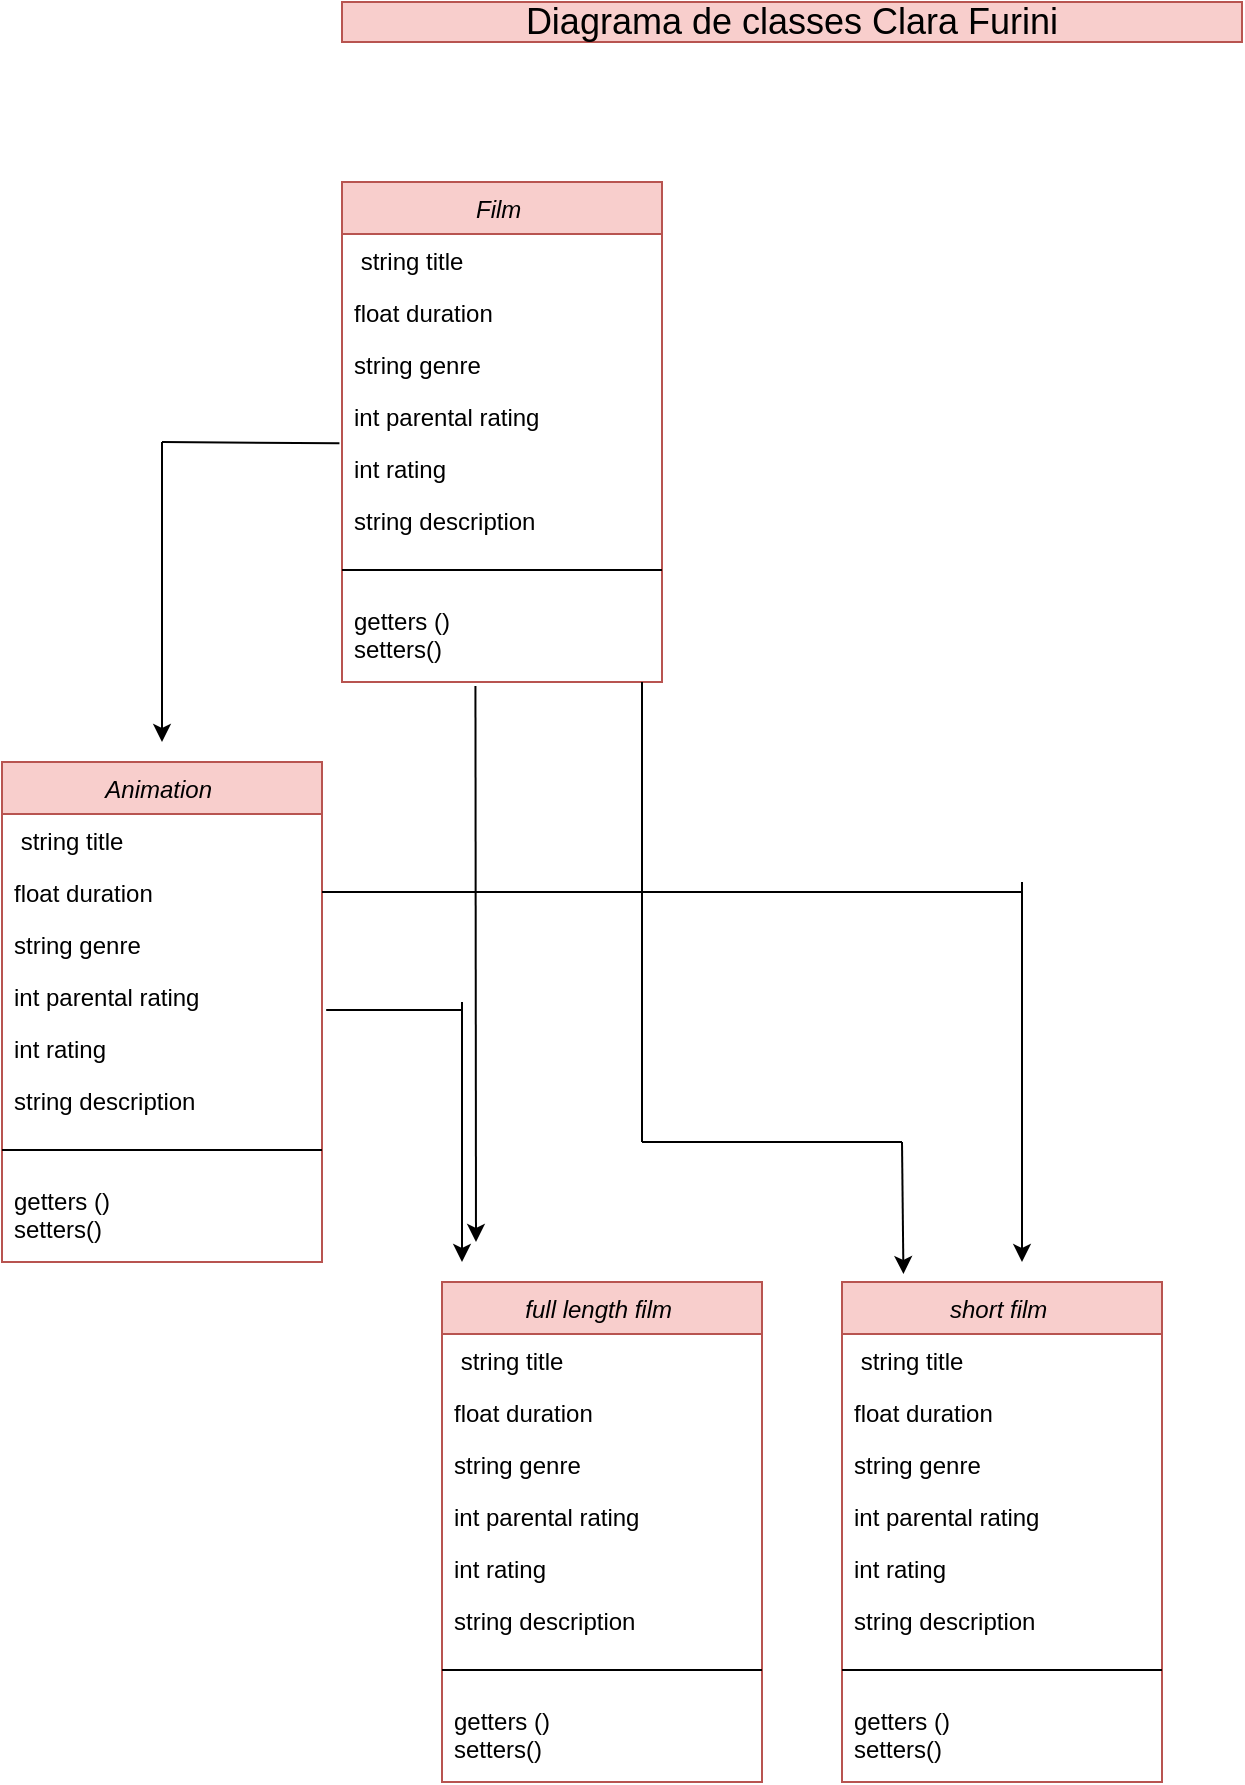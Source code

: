 <mxfile version="14.8.6" type="github"><diagram id="C5RBs43oDa-KdzZeNtuy" name="Page-1"><mxGraphModel dx="782" dy="468" grid="1" gridSize="10" guides="1" tooltips="1" connect="1" arrows="1" fold="1" page="1" pageScale="1" pageWidth="827" pageHeight="1169" math="0" shadow="0"><root><mxCell id="WIyWlLk6GJQsqaUBKTNV-0"/><mxCell id="WIyWlLk6GJQsqaUBKTNV-1" parent="WIyWlLk6GJQsqaUBKTNV-0"/><mxCell id="zkfFHV4jXpPFQw0GAbJ--0" value="Film " style="swimlane;fontStyle=2;align=center;verticalAlign=top;childLayout=stackLayout;horizontal=1;startSize=26;horizontalStack=0;resizeParent=1;resizeLast=0;collapsible=1;marginBottom=0;rounded=0;shadow=0;strokeWidth=1;fillColor=#f8cecc;strokeColor=#b85450;" parent="WIyWlLk6GJQsqaUBKTNV-1" vertex="1"><mxGeometry x="220" y="120" width="160" height="250" as="geometry"><mxRectangle x="230" y="140" width="160" height="26" as="alternateBounds"/></mxGeometry></mxCell><mxCell id="zkfFHV4jXpPFQw0GAbJ--1" value=" string title" style="text;align=left;verticalAlign=top;spacingLeft=4;spacingRight=4;overflow=hidden;rotatable=0;points=[[0,0.5],[1,0.5]];portConstraint=eastwest;" parent="zkfFHV4jXpPFQw0GAbJ--0" vertex="1"><mxGeometry y="26" width="160" height="26" as="geometry"/></mxCell><mxCell id="zkfFHV4jXpPFQw0GAbJ--2" value="float duration" style="text;align=left;verticalAlign=top;spacingLeft=4;spacingRight=4;overflow=hidden;rotatable=0;points=[[0,0.5],[1,0.5]];portConstraint=eastwest;rounded=0;shadow=0;html=0;" parent="zkfFHV4jXpPFQw0GAbJ--0" vertex="1"><mxGeometry y="52" width="160" height="26" as="geometry"/></mxCell><mxCell id="zkfFHV4jXpPFQw0GAbJ--3" value="string genre" style="text;align=left;verticalAlign=top;spacingLeft=4;spacingRight=4;overflow=hidden;rotatable=0;points=[[0,0.5],[1,0.5]];portConstraint=eastwest;rounded=0;shadow=0;html=0;" parent="zkfFHV4jXpPFQw0GAbJ--0" vertex="1"><mxGeometry y="78" width="160" height="26" as="geometry"/></mxCell><mxCell id="OQ8U_3cTT62c1MH7MGvA-2" value="int parental rating" style="text;align=left;verticalAlign=top;spacingLeft=4;spacingRight=4;overflow=hidden;rotatable=0;points=[[0,0.5],[1,0.5]];portConstraint=eastwest;rounded=0;shadow=0;html=0;" vertex="1" parent="zkfFHV4jXpPFQw0GAbJ--0"><mxGeometry y="104" width="160" height="26" as="geometry"/></mxCell><mxCell id="OQ8U_3cTT62c1MH7MGvA-3" value="int rating" style="text;align=left;verticalAlign=top;spacingLeft=4;spacingRight=4;overflow=hidden;rotatable=0;points=[[0,0.5],[1,0.5]];portConstraint=eastwest;rounded=0;shadow=0;html=0;" vertex="1" parent="zkfFHV4jXpPFQw0GAbJ--0"><mxGeometry y="130" width="160" height="26" as="geometry"/></mxCell><mxCell id="OQ8U_3cTT62c1MH7MGvA-4" value="string description" style="text;align=left;verticalAlign=top;spacingLeft=4;spacingRight=4;overflow=hidden;rotatable=0;points=[[0,0.5],[1,0.5]];portConstraint=eastwest;rounded=0;shadow=0;html=0;" vertex="1" parent="zkfFHV4jXpPFQw0GAbJ--0"><mxGeometry y="156" width="160" height="26" as="geometry"/></mxCell><mxCell id="zkfFHV4jXpPFQw0GAbJ--4" value="" style="line;html=1;strokeWidth=1;align=left;verticalAlign=middle;spacingTop=-1;spacingLeft=3;spacingRight=3;rotatable=0;labelPosition=right;points=[];portConstraint=eastwest;" parent="zkfFHV4jXpPFQw0GAbJ--0" vertex="1"><mxGeometry y="182" width="160" height="24" as="geometry"/></mxCell><mxCell id="zkfFHV4jXpPFQw0GAbJ--5" value="getters ()&#10;setters()" style="text;align=left;verticalAlign=top;spacingLeft=4;spacingRight=4;overflow=hidden;rotatable=0;points=[[0,0.5],[1,0.5]];portConstraint=eastwest;" parent="zkfFHV4jXpPFQw0GAbJ--0" vertex="1"><mxGeometry y="206" width="160" height="40" as="geometry"/></mxCell><mxCell id="OQ8U_3cTT62c1MH7MGvA-0" value="&lt;font style=&quot;font-size: 18px&quot;&gt;Diagrama de classes Clara Furini&lt;/font&gt;" style="text;html=1;strokeColor=#b85450;fillColor=#f8cecc;align=center;verticalAlign=middle;whiteSpace=wrap;rounded=0;" vertex="1" parent="WIyWlLk6GJQsqaUBKTNV-1"><mxGeometry x="220" y="30" width="450" height="20" as="geometry"/></mxCell><mxCell id="OQ8U_3cTT62c1MH7MGvA-14" value="Animation " style="swimlane;fontStyle=2;align=center;verticalAlign=top;childLayout=stackLayout;horizontal=1;startSize=26;horizontalStack=0;resizeParent=1;resizeLast=0;collapsible=1;marginBottom=0;rounded=0;shadow=0;strokeWidth=1;fillColor=#f8cecc;strokeColor=#b85450;" vertex="1" parent="WIyWlLk6GJQsqaUBKTNV-1"><mxGeometry x="50" y="410" width="160" height="250" as="geometry"><mxRectangle x="230" y="140" width="160" height="26" as="alternateBounds"/></mxGeometry></mxCell><mxCell id="OQ8U_3cTT62c1MH7MGvA-15" value=" string title" style="text;align=left;verticalAlign=top;spacingLeft=4;spacingRight=4;overflow=hidden;rotatable=0;points=[[0,0.5],[1,0.5]];portConstraint=eastwest;" vertex="1" parent="OQ8U_3cTT62c1MH7MGvA-14"><mxGeometry y="26" width="160" height="26" as="geometry"/></mxCell><mxCell id="OQ8U_3cTT62c1MH7MGvA-16" value="float duration" style="text;align=left;verticalAlign=top;spacingLeft=4;spacingRight=4;overflow=hidden;rotatable=0;points=[[0,0.5],[1,0.5]];portConstraint=eastwest;rounded=0;shadow=0;html=0;" vertex="1" parent="OQ8U_3cTT62c1MH7MGvA-14"><mxGeometry y="52" width="160" height="26" as="geometry"/></mxCell><mxCell id="OQ8U_3cTT62c1MH7MGvA-17" value="string genre" style="text;align=left;verticalAlign=top;spacingLeft=4;spacingRight=4;overflow=hidden;rotatable=0;points=[[0,0.5],[1,0.5]];portConstraint=eastwest;rounded=0;shadow=0;html=0;" vertex="1" parent="OQ8U_3cTT62c1MH7MGvA-14"><mxGeometry y="78" width="160" height="26" as="geometry"/></mxCell><mxCell id="OQ8U_3cTT62c1MH7MGvA-18" value="int parental rating" style="text;align=left;verticalAlign=top;spacingLeft=4;spacingRight=4;overflow=hidden;rotatable=0;points=[[0,0.5],[1,0.5]];portConstraint=eastwest;rounded=0;shadow=0;html=0;" vertex="1" parent="OQ8U_3cTT62c1MH7MGvA-14"><mxGeometry y="104" width="160" height="26" as="geometry"/></mxCell><mxCell id="OQ8U_3cTT62c1MH7MGvA-19" value="int rating" style="text;align=left;verticalAlign=top;spacingLeft=4;spacingRight=4;overflow=hidden;rotatable=0;points=[[0,0.5],[1,0.5]];portConstraint=eastwest;rounded=0;shadow=0;html=0;" vertex="1" parent="OQ8U_3cTT62c1MH7MGvA-14"><mxGeometry y="130" width="160" height="26" as="geometry"/></mxCell><mxCell id="OQ8U_3cTT62c1MH7MGvA-20" value="string description" style="text;align=left;verticalAlign=top;spacingLeft=4;spacingRight=4;overflow=hidden;rotatable=0;points=[[0,0.5],[1,0.5]];portConstraint=eastwest;rounded=0;shadow=0;html=0;" vertex="1" parent="OQ8U_3cTT62c1MH7MGvA-14"><mxGeometry y="156" width="160" height="26" as="geometry"/></mxCell><mxCell id="OQ8U_3cTT62c1MH7MGvA-21" value="" style="line;html=1;strokeWidth=1;align=left;verticalAlign=middle;spacingTop=-1;spacingLeft=3;spacingRight=3;rotatable=0;labelPosition=right;points=[];portConstraint=eastwest;" vertex="1" parent="OQ8U_3cTT62c1MH7MGvA-14"><mxGeometry y="182" width="160" height="24" as="geometry"/></mxCell><mxCell id="OQ8U_3cTT62c1MH7MGvA-22" value="getters ()&#10;setters()" style="text;align=left;verticalAlign=top;spacingLeft=4;spacingRight=4;overflow=hidden;rotatable=0;points=[[0,0.5],[1,0.5]];portConstraint=eastwest;" vertex="1" parent="OQ8U_3cTT62c1MH7MGvA-14"><mxGeometry y="206" width="160" height="40" as="geometry"/></mxCell><mxCell id="OQ8U_3cTT62c1MH7MGvA-23" value="full length film " style="swimlane;fontStyle=2;align=center;verticalAlign=top;childLayout=stackLayout;horizontal=1;startSize=26;horizontalStack=0;resizeParent=1;resizeLast=0;collapsible=1;marginBottom=0;rounded=0;shadow=0;strokeWidth=1;fillColor=#f8cecc;strokeColor=#b85450;" vertex="1" parent="WIyWlLk6GJQsqaUBKTNV-1"><mxGeometry x="270" y="670" width="160" height="250" as="geometry"><mxRectangle x="230" y="140" width="160" height="26" as="alternateBounds"/></mxGeometry></mxCell><mxCell id="OQ8U_3cTT62c1MH7MGvA-24" value=" string title" style="text;align=left;verticalAlign=top;spacingLeft=4;spacingRight=4;overflow=hidden;rotatable=0;points=[[0,0.5],[1,0.5]];portConstraint=eastwest;" vertex="1" parent="OQ8U_3cTT62c1MH7MGvA-23"><mxGeometry y="26" width="160" height="26" as="geometry"/></mxCell><mxCell id="OQ8U_3cTT62c1MH7MGvA-25" value="float duration" style="text;align=left;verticalAlign=top;spacingLeft=4;spacingRight=4;overflow=hidden;rotatable=0;points=[[0,0.5],[1,0.5]];portConstraint=eastwest;rounded=0;shadow=0;html=0;" vertex="1" parent="OQ8U_3cTT62c1MH7MGvA-23"><mxGeometry y="52" width="160" height="26" as="geometry"/></mxCell><mxCell id="OQ8U_3cTT62c1MH7MGvA-26" value="string genre" style="text;align=left;verticalAlign=top;spacingLeft=4;spacingRight=4;overflow=hidden;rotatable=0;points=[[0,0.5],[1,0.5]];portConstraint=eastwest;rounded=0;shadow=0;html=0;" vertex="1" parent="OQ8U_3cTT62c1MH7MGvA-23"><mxGeometry y="78" width="160" height="26" as="geometry"/></mxCell><mxCell id="OQ8U_3cTT62c1MH7MGvA-27" value="int parental rating" style="text;align=left;verticalAlign=top;spacingLeft=4;spacingRight=4;overflow=hidden;rotatable=0;points=[[0,0.5],[1,0.5]];portConstraint=eastwest;rounded=0;shadow=0;html=0;" vertex="1" parent="OQ8U_3cTT62c1MH7MGvA-23"><mxGeometry y="104" width="160" height="26" as="geometry"/></mxCell><mxCell id="OQ8U_3cTT62c1MH7MGvA-28" value="int rating" style="text;align=left;verticalAlign=top;spacingLeft=4;spacingRight=4;overflow=hidden;rotatable=0;points=[[0,0.5],[1,0.5]];portConstraint=eastwest;rounded=0;shadow=0;html=0;" vertex="1" parent="OQ8U_3cTT62c1MH7MGvA-23"><mxGeometry y="130" width="160" height="26" as="geometry"/></mxCell><mxCell id="OQ8U_3cTT62c1MH7MGvA-29" value="string description" style="text;align=left;verticalAlign=top;spacingLeft=4;spacingRight=4;overflow=hidden;rotatable=0;points=[[0,0.5],[1,0.5]];portConstraint=eastwest;rounded=0;shadow=0;html=0;" vertex="1" parent="OQ8U_3cTT62c1MH7MGvA-23"><mxGeometry y="156" width="160" height="26" as="geometry"/></mxCell><mxCell id="OQ8U_3cTT62c1MH7MGvA-30" value="" style="line;html=1;strokeWidth=1;align=left;verticalAlign=middle;spacingTop=-1;spacingLeft=3;spacingRight=3;rotatable=0;labelPosition=right;points=[];portConstraint=eastwest;" vertex="1" parent="OQ8U_3cTT62c1MH7MGvA-23"><mxGeometry y="182" width="160" height="24" as="geometry"/></mxCell><mxCell id="OQ8U_3cTT62c1MH7MGvA-31" value="getters ()&#10;setters()" style="text;align=left;verticalAlign=top;spacingLeft=4;spacingRight=4;overflow=hidden;rotatable=0;points=[[0,0.5],[1,0.5]];portConstraint=eastwest;" vertex="1" parent="OQ8U_3cTT62c1MH7MGvA-23"><mxGeometry y="206" width="160" height="40" as="geometry"/></mxCell><mxCell id="OQ8U_3cTT62c1MH7MGvA-32" value="short film " style="swimlane;fontStyle=2;align=center;verticalAlign=top;childLayout=stackLayout;horizontal=1;startSize=26;horizontalStack=0;resizeParent=1;resizeLast=0;collapsible=1;marginBottom=0;rounded=0;shadow=0;strokeWidth=1;fillColor=#f8cecc;strokeColor=#b85450;" vertex="1" parent="WIyWlLk6GJQsqaUBKTNV-1"><mxGeometry x="470" y="670" width="160" height="250" as="geometry"><mxRectangle x="230" y="140" width="160" height="26" as="alternateBounds"/></mxGeometry></mxCell><mxCell id="OQ8U_3cTT62c1MH7MGvA-33" value=" string title" style="text;align=left;verticalAlign=top;spacingLeft=4;spacingRight=4;overflow=hidden;rotatable=0;points=[[0,0.5],[1,0.5]];portConstraint=eastwest;" vertex="1" parent="OQ8U_3cTT62c1MH7MGvA-32"><mxGeometry y="26" width="160" height="26" as="geometry"/></mxCell><mxCell id="OQ8U_3cTT62c1MH7MGvA-34" value="float duration" style="text;align=left;verticalAlign=top;spacingLeft=4;spacingRight=4;overflow=hidden;rotatable=0;points=[[0,0.5],[1,0.5]];portConstraint=eastwest;rounded=0;shadow=0;html=0;" vertex="1" parent="OQ8U_3cTT62c1MH7MGvA-32"><mxGeometry y="52" width="160" height="26" as="geometry"/></mxCell><mxCell id="OQ8U_3cTT62c1MH7MGvA-35" value="string genre" style="text;align=left;verticalAlign=top;spacingLeft=4;spacingRight=4;overflow=hidden;rotatable=0;points=[[0,0.5],[1,0.5]];portConstraint=eastwest;rounded=0;shadow=0;html=0;" vertex="1" parent="OQ8U_3cTT62c1MH7MGvA-32"><mxGeometry y="78" width="160" height="26" as="geometry"/></mxCell><mxCell id="OQ8U_3cTT62c1MH7MGvA-36" value="int parental rating" style="text;align=left;verticalAlign=top;spacingLeft=4;spacingRight=4;overflow=hidden;rotatable=0;points=[[0,0.5],[1,0.5]];portConstraint=eastwest;rounded=0;shadow=0;html=0;" vertex="1" parent="OQ8U_3cTT62c1MH7MGvA-32"><mxGeometry y="104" width="160" height="26" as="geometry"/></mxCell><mxCell id="OQ8U_3cTT62c1MH7MGvA-37" value="int rating" style="text;align=left;verticalAlign=top;spacingLeft=4;spacingRight=4;overflow=hidden;rotatable=0;points=[[0,0.5],[1,0.5]];portConstraint=eastwest;rounded=0;shadow=0;html=0;" vertex="1" parent="OQ8U_3cTT62c1MH7MGvA-32"><mxGeometry y="130" width="160" height="26" as="geometry"/></mxCell><mxCell id="OQ8U_3cTT62c1MH7MGvA-38" value="string description" style="text;align=left;verticalAlign=top;spacingLeft=4;spacingRight=4;overflow=hidden;rotatable=0;points=[[0,0.5],[1,0.5]];portConstraint=eastwest;rounded=0;shadow=0;html=0;" vertex="1" parent="OQ8U_3cTT62c1MH7MGvA-32"><mxGeometry y="156" width="160" height="26" as="geometry"/></mxCell><mxCell id="OQ8U_3cTT62c1MH7MGvA-39" value="" style="line;html=1;strokeWidth=1;align=left;verticalAlign=middle;spacingTop=-1;spacingLeft=3;spacingRight=3;rotatable=0;labelPosition=right;points=[];portConstraint=eastwest;" vertex="1" parent="OQ8U_3cTT62c1MH7MGvA-32"><mxGeometry y="182" width="160" height="24" as="geometry"/></mxCell><mxCell id="OQ8U_3cTT62c1MH7MGvA-40" value="getters ()&#10;setters()" style="text;align=left;verticalAlign=top;spacingLeft=4;spacingRight=4;overflow=hidden;rotatable=0;points=[[0,0.5],[1,0.5]];portConstraint=eastwest;" vertex="1" parent="OQ8U_3cTT62c1MH7MGvA-32"><mxGeometry y="206" width="160" height="40" as="geometry"/></mxCell><mxCell id="OQ8U_3cTT62c1MH7MGvA-42" value="" style="endArrow=none;html=1;exitX=-0.008;exitY=0.026;exitDx=0;exitDy=0;exitPerimeter=0;" edge="1" parent="WIyWlLk6GJQsqaUBKTNV-1" source="OQ8U_3cTT62c1MH7MGvA-3"><mxGeometry width="50" height="50" relative="1" as="geometry"><mxPoint x="210" y="250" as="sourcePoint"/><mxPoint x="130" y="250" as="targetPoint"/></mxGeometry></mxCell><mxCell id="OQ8U_3cTT62c1MH7MGvA-43" value="" style="endArrow=classic;html=1;" edge="1" parent="WIyWlLk6GJQsqaUBKTNV-1"><mxGeometry width="50" height="50" relative="1" as="geometry"><mxPoint x="130" y="250" as="sourcePoint"/><mxPoint x="130" y="400" as="targetPoint"/></mxGeometry></mxCell><mxCell id="OQ8U_3cTT62c1MH7MGvA-46" value="" style="endArrow=none;html=1;exitX=1.013;exitY=0.769;exitDx=0;exitDy=0;exitPerimeter=0;" edge="1" parent="WIyWlLk6GJQsqaUBKTNV-1" source="OQ8U_3cTT62c1MH7MGvA-18"><mxGeometry width="50" height="50" relative="1" as="geometry"><mxPoint x="360" y="600" as="sourcePoint"/><mxPoint x="280" y="534" as="targetPoint"/></mxGeometry></mxCell><mxCell id="OQ8U_3cTT62c1MH7MGvA-47" value="" style="endArrow=classic;html=1;" edge="1" parent="WIyWlLk6GJQsqaUBKTNV-1"><mxGeometry width="50" height="50" relative="1" as="geometry"><mxPoint x="280" y="530" as="sourcePoint"/><mxPoint x="280" y="660" as="targetPoint"/></mxGeometry></mxCell><mxCell id="OQ8U_3cTT62c1MH7MGvA-48" value="" style="endArrow=none;html=1;exitX=1;exitY=0.5;exitDx=0;exitDy=0;" edge="1" parent="WIyWlLk6GJQsqaUBKTNV-1" source="OQ8U_3cTT62c1MH7MGvA-16"><mxGeometry width="50" height="50" relative="1" as="geometry"><mxPoint x="360" y="600" as="sourcePoint"/><mxPoint x="560" y="475" as="targetPoint"/></mxGeometry></mxCell><mxCell id="OQ8U_3cTT62c1MH7MGvA-49" value="" style="endArrow=classic;html=1;" edge="1" parent="WIyWlLk6GJQsqaUBKTNV-1"><mxGeometry width="50" height="50" relative="1" as="geometry"><mxPoint x="560" y="470" as="sourcePoint"/><mxPoint x="560" y="660" as="targetPoint"/></mxGeometry></mxCell><mxCell id="OQ8U_3cTT62c1MH7MGvA-51" value="" style="endArrow=classic;html=1;exitX=0.417;exitY=1.15;exitDx=0;exitDy=0;exitPerimeter=0;" edge="1" parent="WIyWlLk6GJQsqaUBKTNV-1" source="zkfFHV4jXpPFQw0GAbJ--5"><mxGeometry width="50" height="50" relative="1" as="geometry"><mxPoint x="360" y="500" as="sourcePoint"/><mxPoint x="287" y="650" as="targetPoint"/></mxGeometry></mxCell><mxCell id="OQ8U_3cTT62c1MH7MGvA-53" value="" style="endArrow=none;html=1;" edge="1" parent="WIyWlLk6GJQsqaUBKTNV-1"><mxGeometry width="50" height="50" relative="1" as="geometry"><mxPoint x="370" y="370" as="sourcePoint"/><mxPoint x="370" y="600" as="targetPoint"/></mxGeometry></mxCell><mxCell id="OQ8U_3cTT62c1MH7MGvA-54" value="" style="endArrow=none;html=1;" edge="1" parent="WIyWlLk6GJQsqaUBKTNV-1"><mxGeometry width="50" height="50" relative="1" as="geometry"><mxPoint x="370" y="600" as="sourcePoint"/><mxPoint x="500" y="600" as="targetPoint"/></mxGeometry></mxCell><mxCell id="OQ8U_3cTT62c1MH7MGvA-55" value="" style="endArrow=classic;html=1;entryX=0.192;entryY=-0.016;entryDx=0;entryDy=0;entryPerimeter=0;" edge="1" parent="WIyWlLk6GJQsqaUBKTNV-1" target="OQ8U_3cTT62c1MH7MGvA-32"><mxGeometry width="50" height="50" relative="1" as="geometry"><mxPoint x="500" y="600" as="sourcePoint"/><mxPoint x="410" y="450" as="targetPoint"/></mxGeometry></mxCell></root></mxGraphModel></diagram></mxfile>